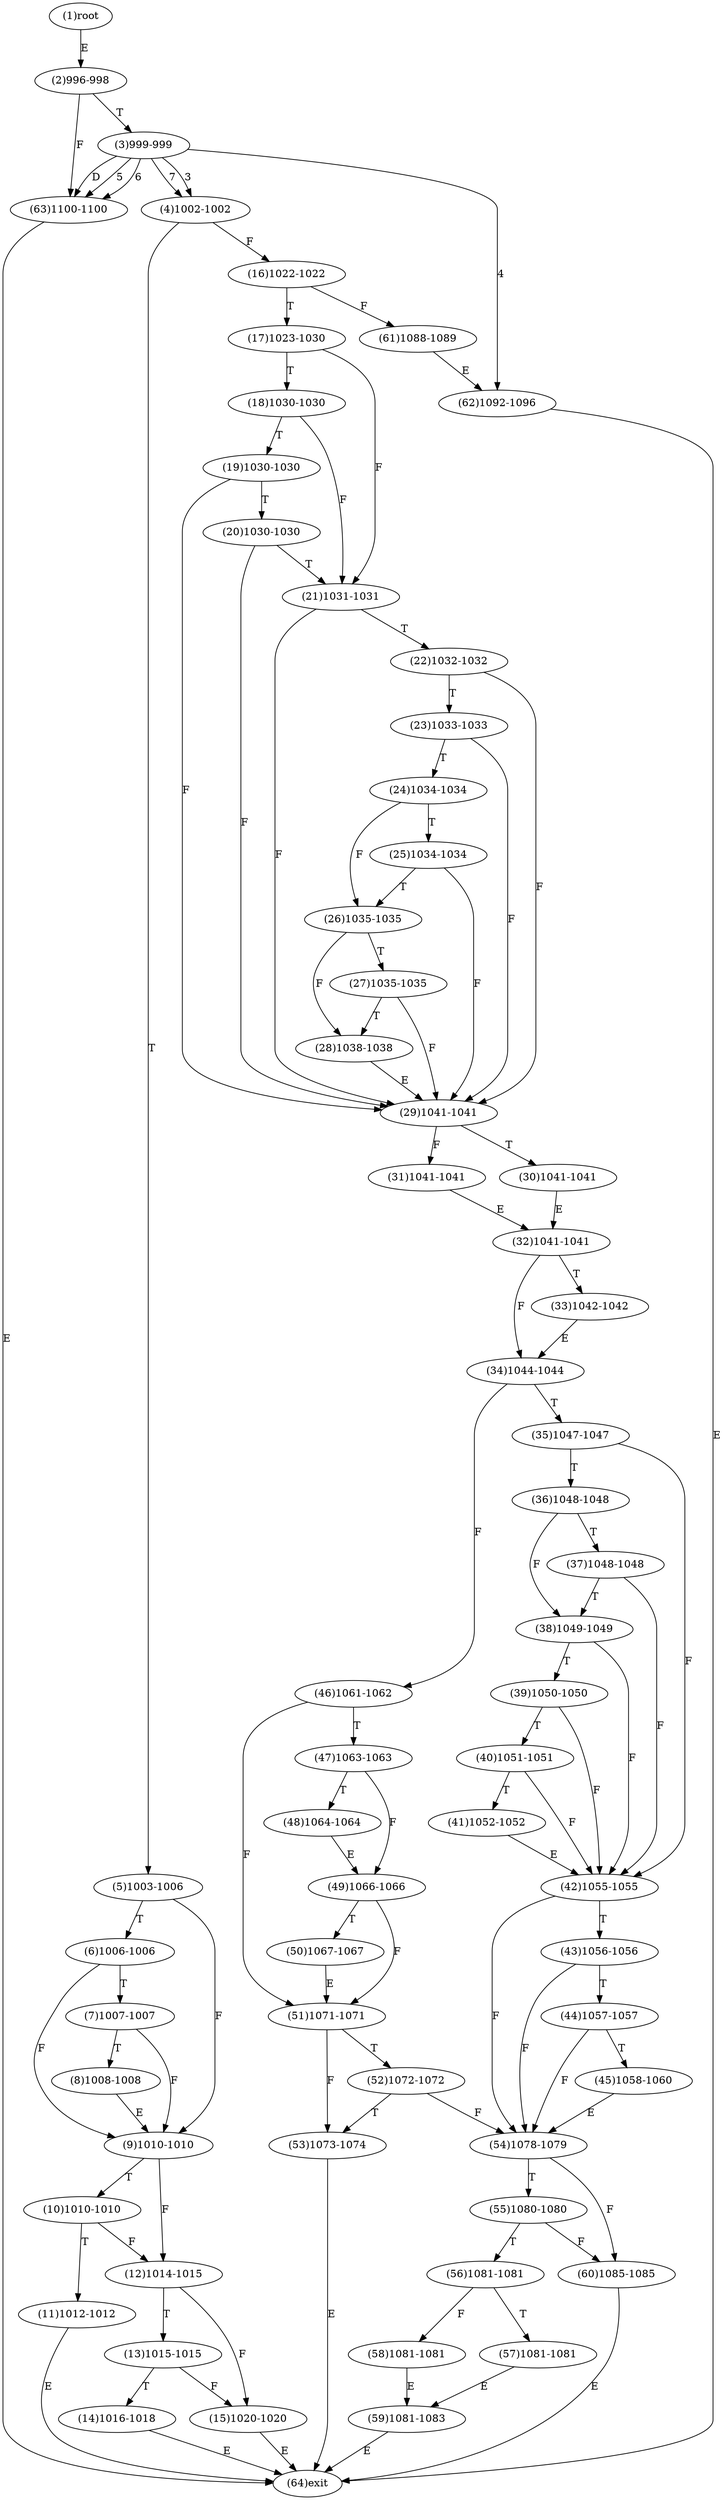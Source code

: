 digraph "" { 
1[ label="(1)root"];
2[ label="(2)996-998"];
3[ label="(3)999-999"];
4[ label="(4)1002-1002"];
5[ label="(5)1003-1006"];
6[ label="(6)1006-1006"];
7[ label="(7)1007-1007"];
8[ label="(8)1008-1008"];
9[ label="(9)1010-1010"];
10[ label="(10)1010-1010"];
11[ label="(11)1012-1012"];
12[ label="(12)1014-1015"];
13[ label="(13)1015-1015"];
14[ label="(14)1016-1018"];
15[ label="(15)1020-1020"];
17[ label="(17)1023-1030"];
16[ label="(16)1022-1022"];
19[ label="(19)1030-1030"];
18[ label="(18)1030-1030"];
21[ label="(21)1031-1031"];
20[ label="(20)1030-1030"];
23[ label="(23)1033-1033"];
22[ label="(22)1032-1032"];
25[ label="(25)1034-1034"];
24[ label="(24)1034-1034"];
27[ label="(27)1035-1035"];
26[ label="(26)1035-1035"];
29[ label="(29)1041-1041"];
28[ label="(28)1038-1038"];
31[ label="(31)1041-1041"];
30[ label="(30)1041-1041"];
34[ label="(34)1044-1044"];
35[ label="(35)1047-1047"];
32[ label="(32)1041-1041"];
33[ label="(33)1042-1042"];
38[ label="(38)1049-1049"];
39[ label="(39)1050-1050"];
36[ label="(36)1048-1048"];
37[ label="(37)1048-1048"];
42[ label="(42)1055-1055"];
43[ label="(43)1056-1056"];
40[ label="(40)1051-1051"];
41[ label="(41)1052-1052"];
46[ label="(46)1061-1062"];
47[ label="(47)1063-1063"];
44[ label="(44)1057-1057"];
45[ label="(45)1058-1060"];
51[ label="(51)1071-1071"];
50[ label="(50)1067-1067"];
49[ label="(49)1066-1066"];
48[ label="(48)1064-1064"];
55[ label="(55)1080-1080"];
54[ label="(54)1078-1079"];
53[ label="(53)1073-1074"];
52[ label="(52)1072-1072"];
59[ label="(59)1081-1083"];
58[ label="(58)1081-1081"];
57[ label="(57)1081-1081"];
56[ label="(56)1081-1081"];
63[ label="(63)1100-1100"];
62[ label="(62)1092-1096"];
61[ label="(61)1088-1089"];
60[ label="(60)1085-1085"];
64[ label="(64)exit"];
1->2[ label="E"];
2->63[ label="F"];
2->3[ label="T"];
3->4[ label="3"];
3->62[ label="4"];
3->63[ label="5"];
3->63[ label="6"];
3->4[ label="7"];
3->63[ label="D"];
4->16[ label="F"];
4->5[ label="T"];
5->9[ label="F"];
5->6[ label="T"];
6->9[ label="F"];
6->7[ label="T"];
7->9[ label="F"];
7->8[ label="T"];
8->9[ label="E"];
9->12[ label="F"];
9->10[ label="T"];
10->12[ label="F"];
10->11[ label="T"];
11->64[ label="E"];
12->15[ label="F"];
12->13[ label="T"];
13->15[ label="F"];
13->14[ label="T"];
14->64[ label="E"];
15->64[ label="E"];
16->61[ label="F"];
16->17[ label="T"];
17->21[ label="F"];
17->18[ label="T"];
18->21[ label="F"];
18->19[ label="T"];
19->29[ label="F"];
19->20[ label="T"];
20->29[ label="F"];
20->21[ label="T"];
21->29[ label="F"];
21->22[ label="T"];
22->29[ label="F"];
22->23[ label="T"];
23->29[ label="F"];
23->24[ label="T"];
24->26[ label="F"];
24->25[ label="T"];
25->29[ label="F"];
25->26[ label="T"];
26->28[ label="F"];
26->27[ label="T"];
27->29[ label="F"];
27->28[ label="T"];
28->29[ label="E"];
29->31[ label="F"];
29->30[ label="T"];
30->32[ label="E"];
31->32[ label="E"];
32->34[ label="F"];
32->33[ label="T"];
33->34[ label="E"];
34->46[ label="F"];
34->35[ label="T"];
35->42[ label="F"];
35->36[ label="T"];
36->38[ label="F"];
36->37[ label="T"];
37->42[ label="F"];
37->38[ label="T"];
38->42[ label="F"];
38->39[ label="T"];
39->42[ label="F"];
39->40[ label="T"];
40->42[ label="F"];
40->41[ label="T"];
41->42[ label="E"];
42->54[ label="F"];
42->43[ label="T"];
43->54[ label="F"];
43->44[ label="T"];
44->54[ label="F"];
44->45[ label="T"];
45->54[ label="E"];
46->51[ label="F"];
46->47[ label="T"];
47->49[ label="F"];
47->48[ label="T"];
48->49[ label="E"];
49->51[ label="F"];
49->50[ label="T"];
50->51[ label="E"];
51->53[ label="F"];
51->52[ label="T"];
52->54[ label="F"];
52->53[ label="T"];
53->64[ label="E"];
54->60[ label="F"];
54->55[ label="T"];
55->60[ label="F"];
55->56[ label="T"];
56->58[ label="F"];
56->57[ label="T"];
57->59[ label="E"];
58->59[ label="E"];
59->64[ label="E"];
60->64[ label="E"];
61->62[ label="E"];
62->64[ label="E"];
63->64[ label="E"];
}